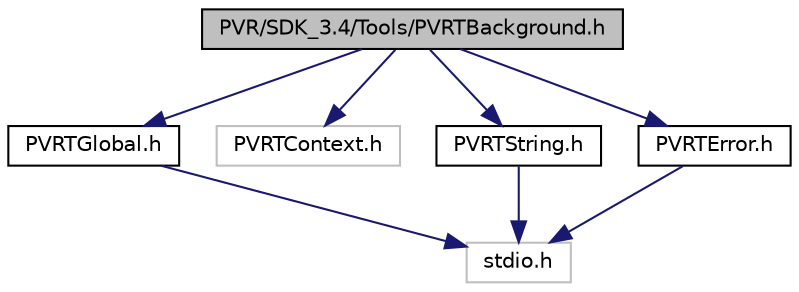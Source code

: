 digraph "PVR/SDK_3.4/Tools/PVRTBackground.h"
{
  edge [fontname="Helvetica",fontsize="10",labelfontname="Helvetica",labelfontsize="10"];
  node [fontname="Helvetica",fontsize="10",shape=record];
  Node1 [label="PVR/SDK_3.4/Tools/PVRTBackground.h",height=0.2,width=0.4,color="black", fillcolor="grey75", style="filled", fontcolor="black"];
  Node1 -> Node2 [color="midnightblue",fontsize="10",style="solid",fontname="Helvetica"];
  Node2 [label="PVRTGlobal.h",height=0.2,width=0.4,color="black", fillcolor="white", style="filled",URL="$_p_v_r_t_global_8h.html",tooltip="Global defines and typedefs for PVRTools. "];
  Node2 -> Node3 [color="midnightblue",fontsize="10",style="solid",fontname="Helvetica"];
  Node3 [label="stdio.h",height=0.2,width=0.4,color="grey75", fillcolor="white", style="filled"];
  Node1 -> Node4 [color="midnightblue",fontsize="10",style="solid",fontname="Helvetica"];
  Node4 [label="PVRTContext.h",height=0.2,width=0.4,color="grey75", fillcolor="white", style="filled"];
  Node1 -> Node5 [color="midnightblue",fontsize="10",style="solid",fontname="Helvetica"];
  Node5 [label="PVRTString.h",height=0.2,width=0.4,color="black", fillcolor="white", style="filled",URL="$_p_v_r_t_string_8h.html",tooltip="A string class that can be used as drop-in replacement for std::string on platforms/compilers that do..."];
  Node5 -> Node3 [color="midnightblue",fontsize="10",style="solid",fontname="Helvetica"];
  Node1 -> Node6 [color="midnightblue",fontsize="10",style="solid",fontname="Helvetica"];
  Node6 [label="PVRTError.h",height=0.2,width=0.4,color="black", fillcolor="white", style="filled",URL="$_p_v_r_t_error_8h.html",tooltip="PVRT error codes. "];
  Node6 -> Node3 [color="midnightblue",fontsize="10",style="solid",fontname="Helvetica"];
}
